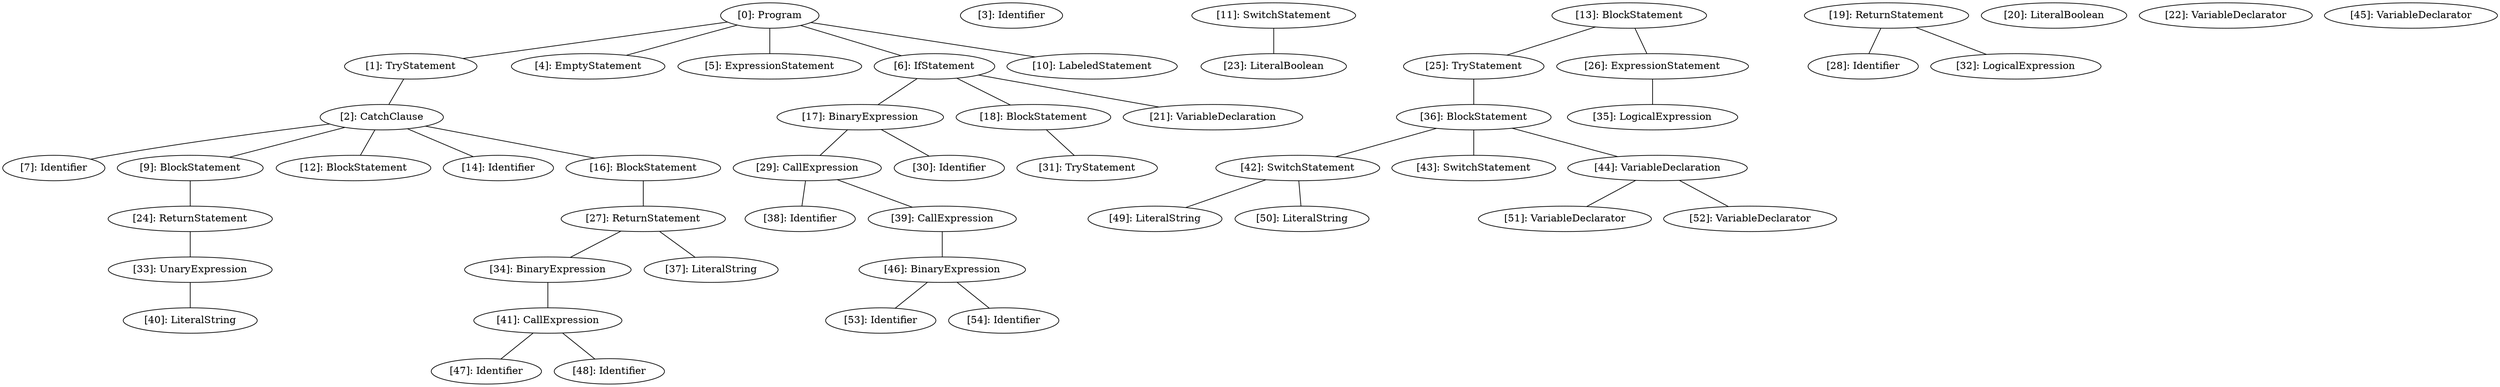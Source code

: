 // Result
graph {
	0 [label="[0]: Program"]
	1 [label="[1]: TryStatement"]
	2 [label="[2]: CatchClause"]
	3 [label="[3]: Identifier"]
	4 [label="[4]: EmptyStatement"]
	5 [label="[5]: ExpressionStatement"]
	6 [label="[6]: IfStatement"]
	7 [label="[7]: Identifier"]
	9 [label="[9]: BlockStatement"]
	10 [label="[10]: LabeledStatement"]
	11 [label="[11]: SwitchStatement"]
	12 [label="[12]: BlockStatement"]
	13 [label="[13]: BlockStatement"]
	14 [label="[14]: Identifier"]
	16 [label="[16]: BlockStatement"]
	17 [label="[17]: BinaryExpression"]
	18 [label="[18]: BlockStatement"]
	19 [label="[19]: ReturnStatement"]
	20 [label="[20]: LiteralBoolean"]
	21 [label="[21]: VariableDeclaration"]
	22 [label="[22]: VariableDeclarator"]
	23 [label="[23]: LiteralBoolean"]
	24 [label="[24]: ReturnStatement"]
	25 [label="[25]: TryStatement"]
	26 [label="[26]: ExpressionStatement"]
	27 [label="[27]: ReturnStatement"]
	28 [label="[28]: Identifier"]
	29 [label="[29]: CallExpression"]
	30 [label="[30]: Identifier"]
	31 [label="[31]: TryStatement"]
	32 [label="[32]: LogicalExpression"]
	33 [label="[33]: UnaryExpression"]
	34 [label="[34]: BinaryExpression"]
	35 [label="[35]: LogicalExpression"]
	36 [label="[36]: BlockStatement"]
	37 [label="[37]: LiteralString"]
	38 [label="[38]: Identifier"]
	39 [label="[39]: CallExpression"]
	40 [label="[40]: LiteralString"]
	41 [label="[41]: CallExpression"]
	42 [label="[42]: SwitchStatement"]
	43 [label="[43]: SwitchStatement"]
	44 [label="[44]: VariableDeclaration"]
	45 [label="[45]: VariableDeclarator"]
	46 [label="[46]: BinaryExpression"]
	47 [label="[47]: Identifier"]
	48 [label="[48]: Identifier"]
	49 [label="[49]: LiteralString"]
	50 [label="[50]: LiteralString"]
	51 [label="[51]: VariableDeclarator"]
	52 [label="[52]: VariableDeclarator"]
	53 [label="[53]: Identifier"]
	54 [label="[54]: Identifier"]
	0 -- 1
	0 -- 4
	0 -- 5
	0 -- 6
	0 -- 10
	1 -- 2
	2 -- 7
	2 -- 9
	2 -- 12
	2 -- 14
	2 -- 16
	6 -- 17
	6 -- 18
	6 -- 21
	9 -- 24
	11 -- 23
	13 -- 25
	13 -- 26
	16 -- 27
	17 -- 29
	17 -- 30
	18 -- 31
	19 -- 28
	19 -- 32
	24 -- 33
	25 -- 36
	26 -- 35
	27 -- 34
	27 -- 37
	29 -- 38
	29 -- 39
	33 -- 40
	34 -- 41
	36 -- 42
	36 -- 43
	36 -- 44
	39 -- 46
	41 -- 47
	41 -- 48
	42 -- 49
	42 -- 50
	44 -- 51
	44 -- 52
	46 -- 53
	46 -- 54
}
